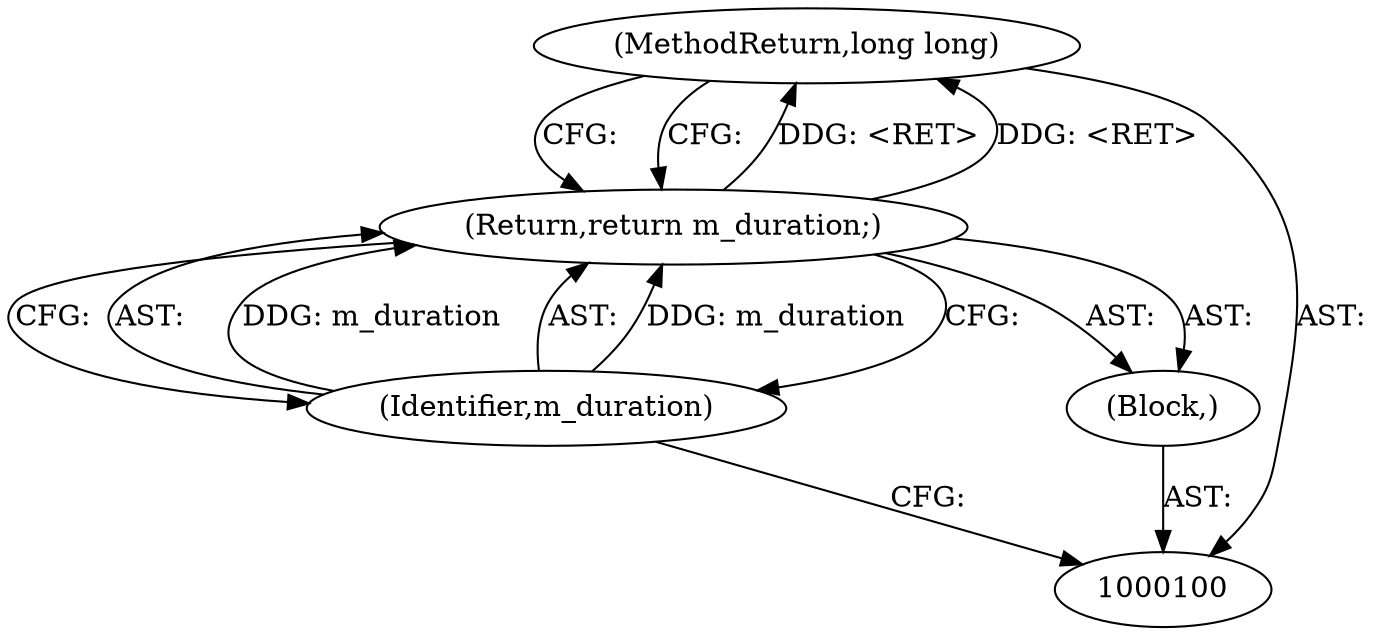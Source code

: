 digraph "1_Android_04839626ed859623901ebd3a5fd483982186b59d_70" {
"1000104" [label="(MethodReturn,long long)"];
"1000101" [label="(Block,)"];
"1000103" [label="(Identifier,m_duration)"];
"1000102" [label="(Return,return m_duration;)"];
"1000104" -> "1000100"  [label="AST: "];
"1000104" -> "1000102"  [label="CFG: "];
"1000102" -> "1000104"  [label="DDG: <RET>"];
"1000101" -> "1000100"  [label="AST: "];
"1000102" -> "1000101"  [label="AST: "];
"1000103" -> "1000102"  [label="AST: "];
"1000103" -> "1000100"  [label="CFG: "];
"1000102" -> "1000103"  [label="CFG: "];
"1000103" -> "1000102"  [label="DDG: m_duration"];
"1000102" -> "1000101"  [label="AST: "];
"1000102" -> "1000103"  [label="CFG: "];
"1000103" -> "1000102"  [label="AST: "];
"1000104" -> "1000102"  [label="CFG: "];
"1000102" -> "1000104"  [label="DDG: <RET>"];
"1000103" -> "1000102"  [label="DDG: m_duration"];
}

